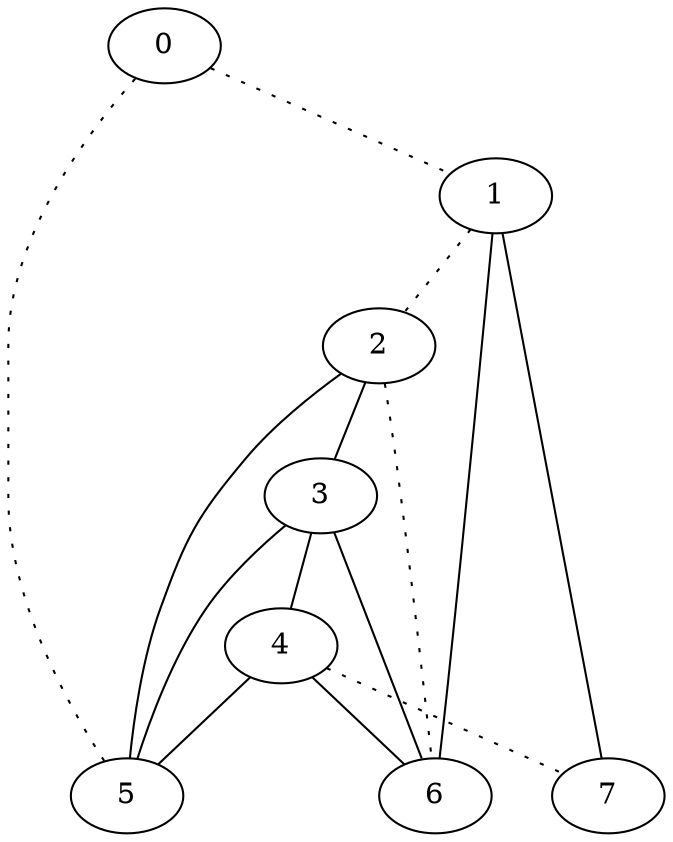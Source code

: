 graph {
a0 -- a1 [style=dotted];
a0 -- a5 [style=dotted];
a1 -- a2 [style=dotted];
a1 -- a6;
a1 -- a7;
a2 -- a3;
a2 -- a5;
a2 -- a6 [style=dotted];
a3 -- a4;
a3 -- a5;
a3 -- a6;
a4 -- a5;
a4 -- a6;
a4 -- a7 [style=dotted];
a0[label=0];
a1[label=1];
a2[label=2];
a3[label=3];
a4[label=4];
a5[label=5];
a6[label=6];
a7[label=7];
}
